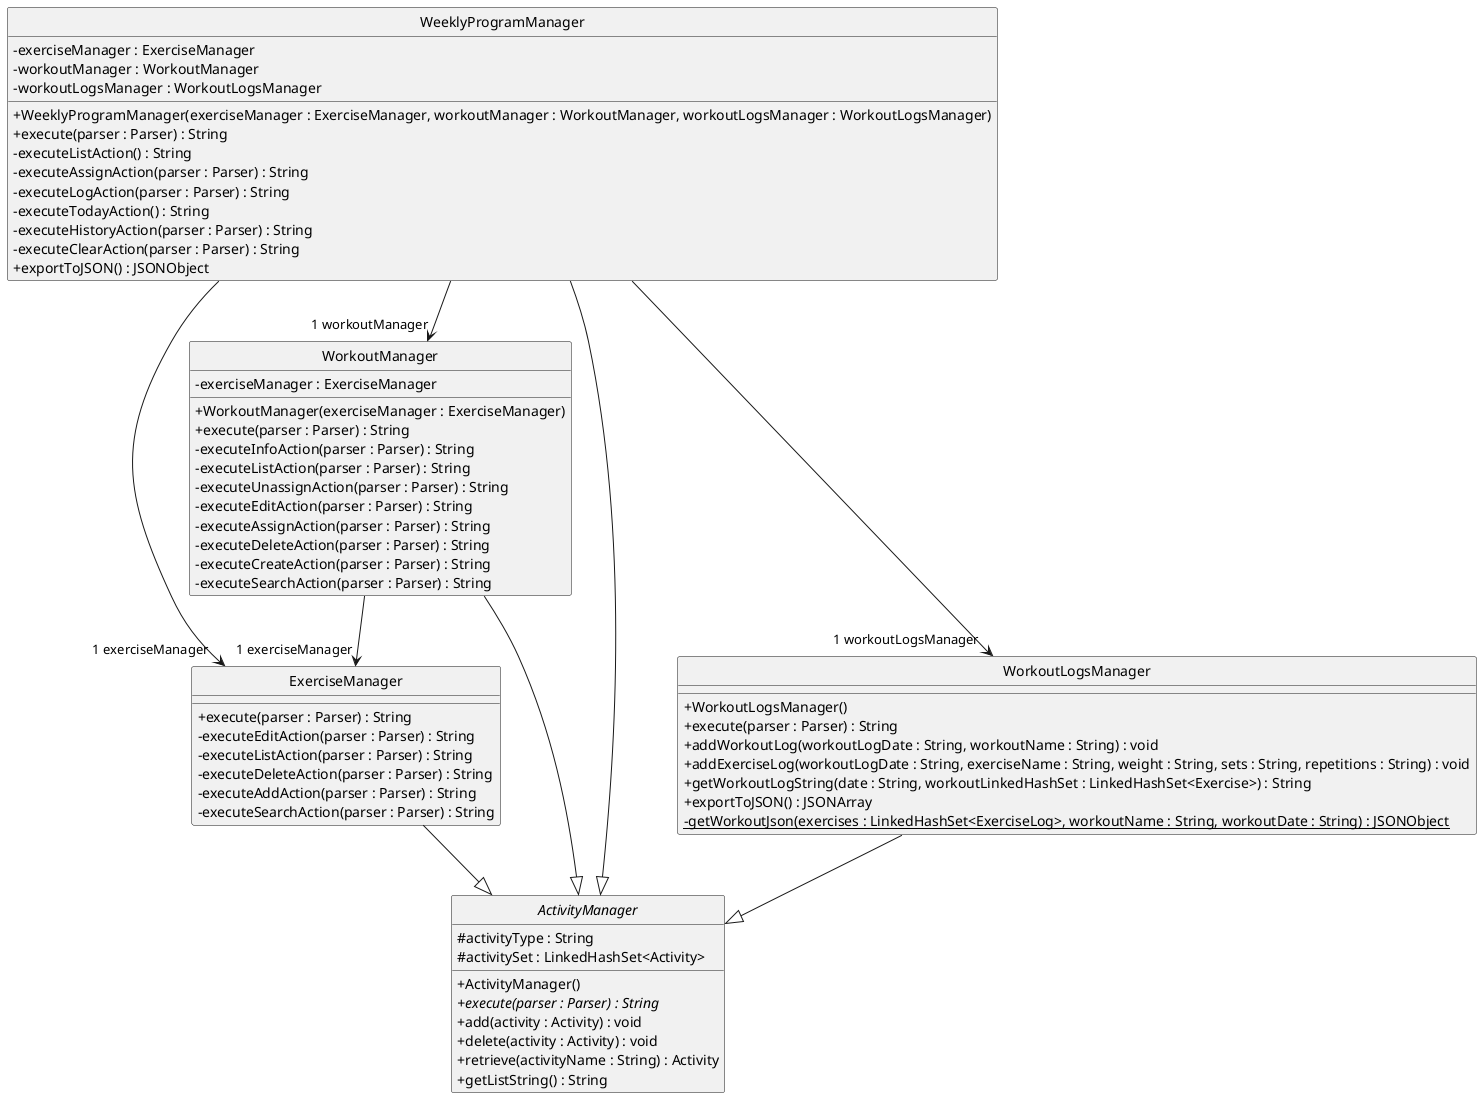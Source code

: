 @startuml
skinparam classAttributeIconSize 0
skinparam style strictuml
hide circle

class ExerciseManager{
+ execute(parser : Parser) : String
- executeEditAction(parser : Parser) : String
- executeListAction(parser : Parser) : String
- executeDeleteAction(parser : Parser) : String
- executeAddAction(parser : Parser) : String
- executeSearchAction(parser : Parser) : String
}
ExerciseManager --|> ActivityManager
class WorkoutManager{
- exerciseManager : ExerciseManager
+ WorkoutManager(exerciseManager : ExerciseManager)
+ execute(parser : Parser) : String
- executeInfoAction(parser : Parser) : String
- executeListAction(parser : Parser) : String
- executeUnassignAction(parser : Parser) : String
- executeEditAction(parser : Parser) : String
- executeAssignAction(parser : Parser) : String
- executeDeleteAction(parser : Parser) : String
- executeCreateAction(parser : Parser) : String
- executeSearchAction(parser : Parser) : String
}
WorkoutManager --|> ActivityManager
class WorkoutLogsManager{
+ WorkoutLogsManager()
+ execute(parser : Parser) : String
+ addWorkoutLog(workoutLogDate : String, workoutName : String) : void
+ addExerciseLog(workoutLogDate : String, exerciseName : String, weight : String, sets : String, repetitions : String) : void
+ getWorkoutLogString(date : String, workoutLinkedHashSet : LinkedHashSet<Exercise>) : String
+ exportToJSON() : JSONArray
- {static} getWorkoutJson(exercises : LinkedHashSet<ExerciseLog>, workoutName : String, workoutDate : String) : JSONObject
}
WorkoutLogsManager --|> ActivityManager
class WeeklyProgramManager{
- exerciseManager : ExerciseManager
- workoutManager : WorkoutManager
- workoutLogsManager : WorkoutLogsManager
+ WeeklyProgramManager(exerciseManager : ExerciseManager, workoutManager : WorkoutManager, workoutLogsManager : WorkoutLogsManager)
+ execute(parser : Parser) : String
- executeListAction() : String
- executeAssignAction(parser : Parser) : String
- executeLogAction(parser : Parser) : String
- executeTodayAction() : String
- executeHistoryAction(parser : Parser) : String
- executeClearAction(parser : Parser) : String
+ exportToJSON() : JSONObject
}
WeeklyProgramManager --|> ActivityManager
abstract class ActivityManager{
# activityType : String
# activitySet : LinkedHashSet<Activity>
+ ActivityManager()
+ {abstract} execute(parser : Parser) : String
+ add(activity : Activity) : void
+ delete(activity : Activity) : void
+ retrieve(activityName : String) : Activity
+ getListString() : String
}
WorkoutManager-->"1 exerciseManager" ExerciseManager
WeeklyProgramManager-->"1 exerciseManager" ExerciseManager
WeeklyProgramManager-->"1 workoutManager" WorkoutManager
WeeklyProgramManager-->"1 workoutLogsManager" WorkoutLogsManager
@enduml